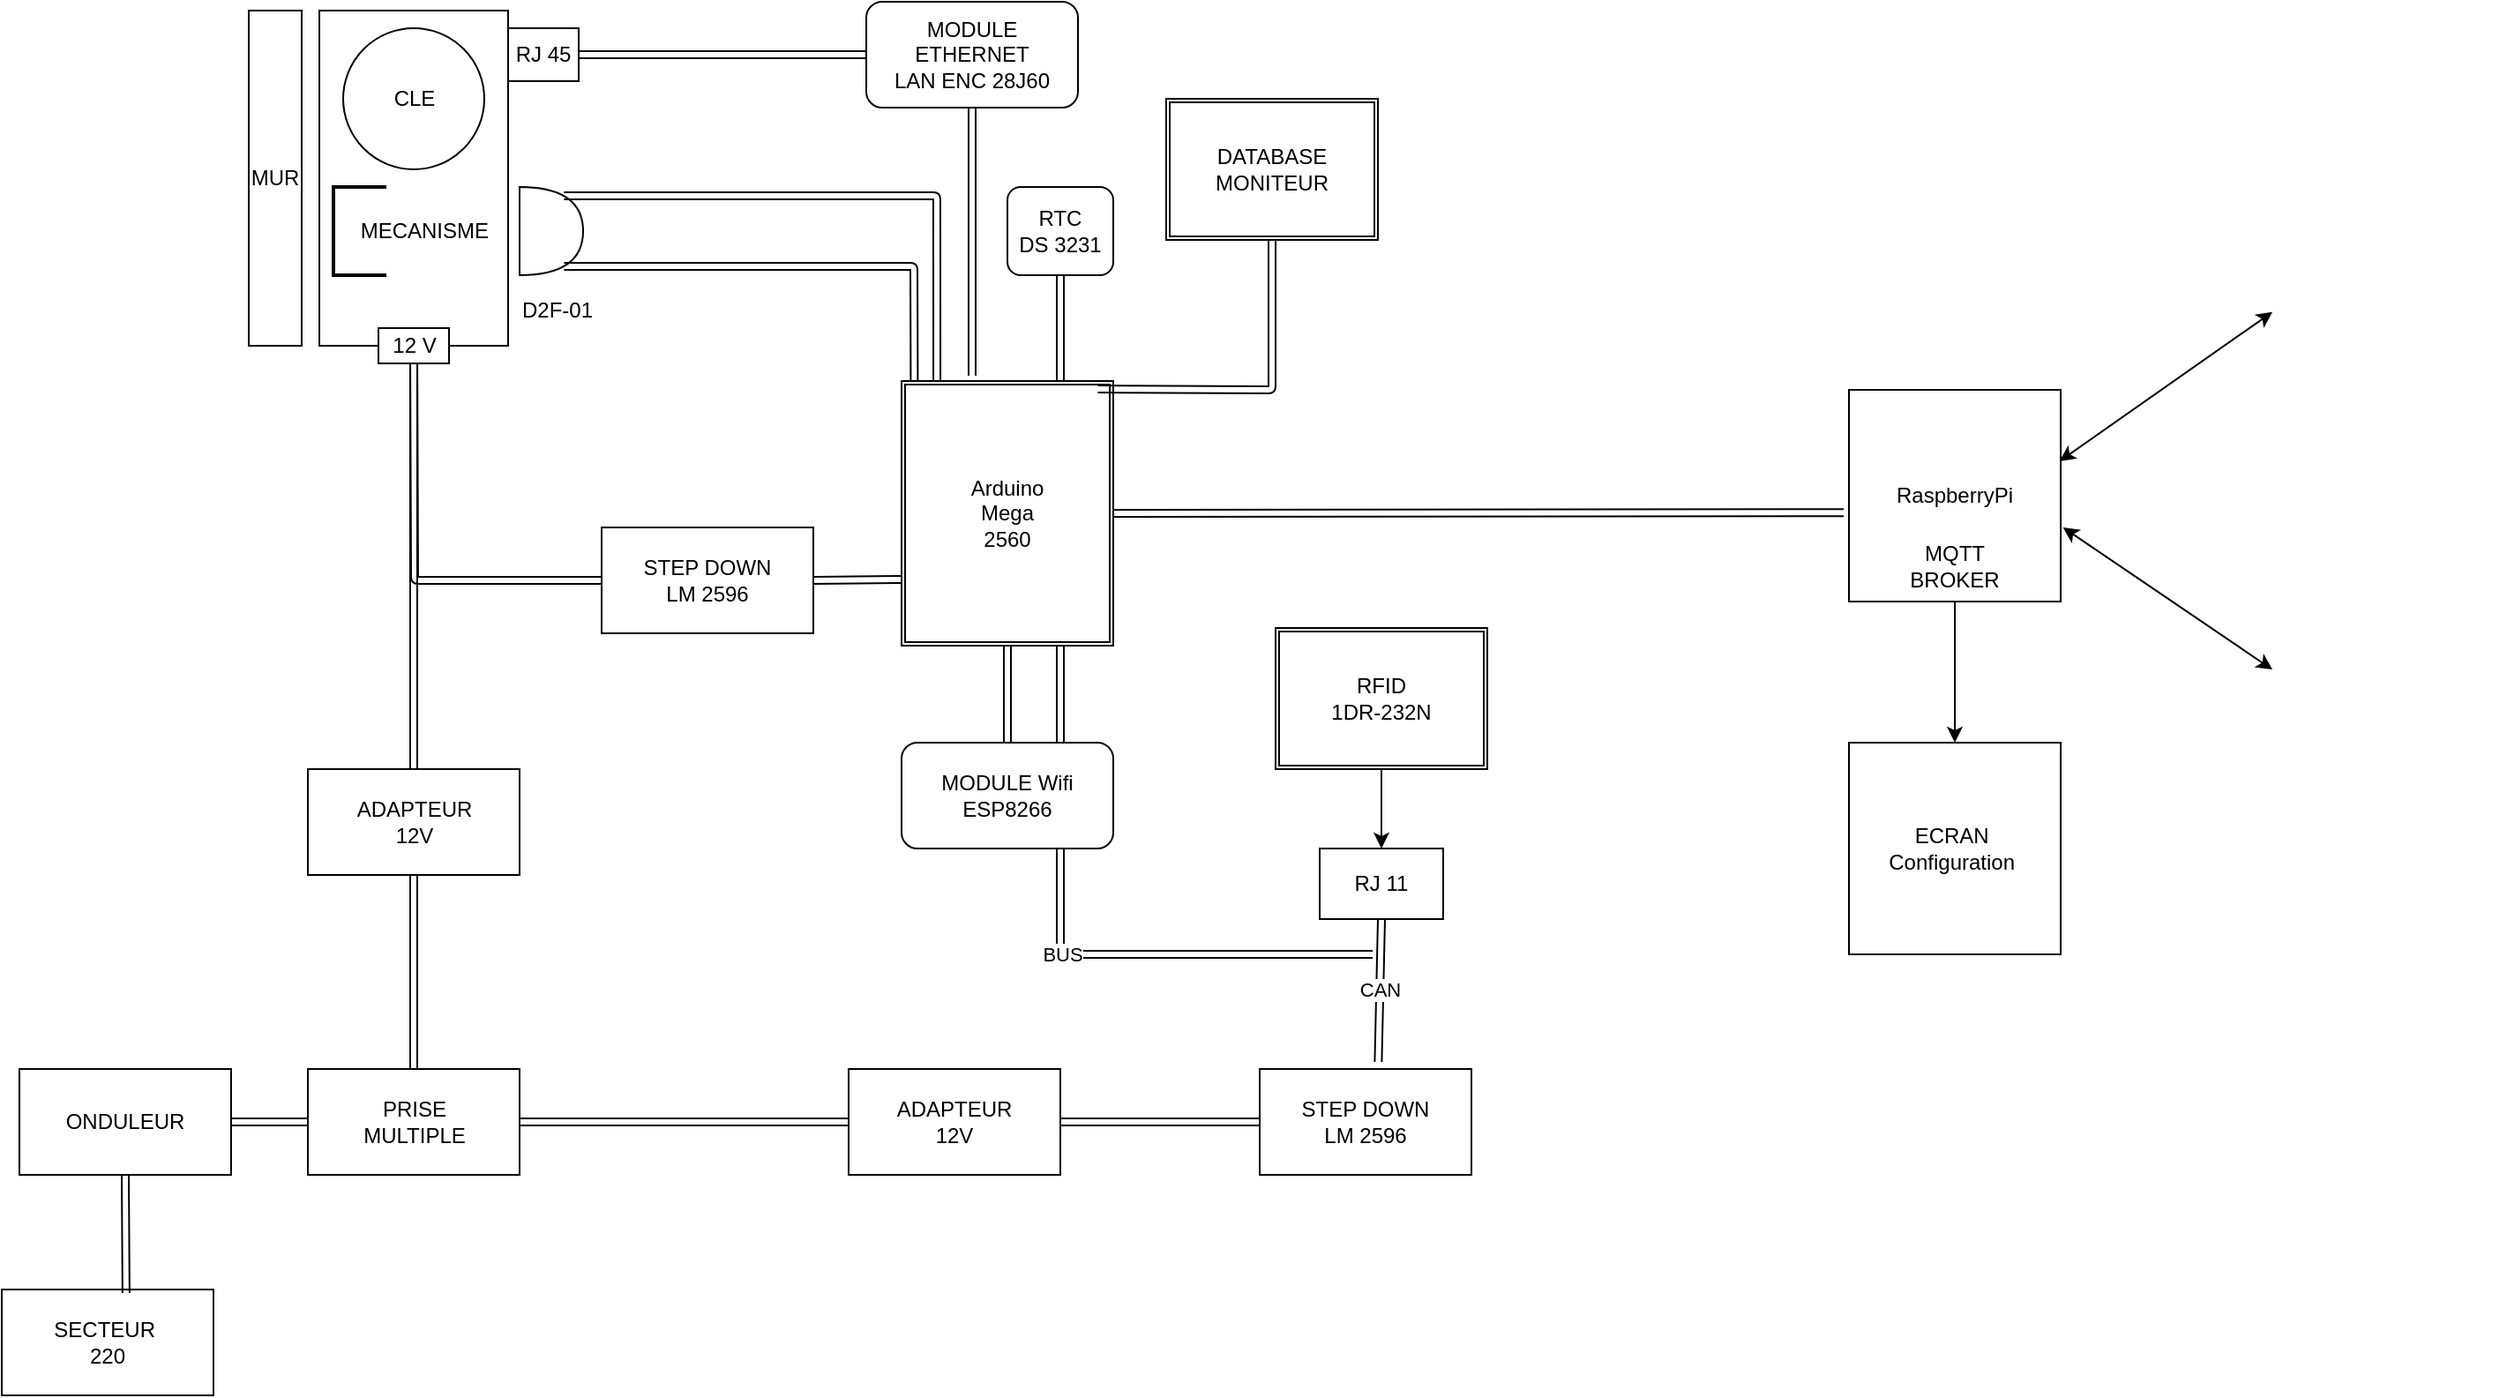 <mxfile version="14.6.6" type="github">
  <diagram name="Page-1" id="c7488fd3-1785-93aa-aadb-54a6760d102a">
    <mxGraphModel dx="1767" dy="800" grid="1" gridSize="10" guides="1" tooltips="1" connect="1" arrows="1" fold="1" page="1" pageScale="1" pageWidth="1100" pageHeight="850" background="#ffffff" math="0" shadow="0">
      <root>
        <mxCell id="0" />
        <mxCell id="1" parent="0" />
        <mxCell id="WwDCoRHWFadDtdQRUzwM-2" value="Arduino&lt;br&gt;Mega&lt;br&gt;2560" style="shape=ext;double=1;rounded=0;whiteSpace=wrap;html=1;" vertex="1" parent="1">
          <mxGeometry x="603" y="245" width="120" height="150" as="geometry" />
        </mxCell>
        <mxCell id="WwDCoRHWFadDtdQRUzwM-3" value="DATABASE MONITEUR" style="shape=ext;double=1;rounded=0;whiteSpace=wrap;html=1;" vertex="1" parent="1">
          <mxGeometry x="753" y="85" width="120" height="80" as="geometry" />
        </mxCell>
        <mxCell id="WwDCoRHWFadDtdQRUzwM-72" value="" style="edgeStyle=orthogonalEdgeStyle;rounded=0;orthogonalLoop=1;jettySize=auto;html=1;" edge="1" parent="1" source="WwDCoRHWFadDtdQRUzwM-5" target="WwDCoRHWFadDtdQRUzwM-71">
          <mxGeometry relative="1" as="geometry" />
        </mxCell>
        <mxCell id="WwDCoRHWFadDtdQRUzwM-5" value="RFID&lt;br&gt;1DR-232N" style="shape=ext;double=1;rounded=0;whiteSpace=wrap;html=1;" vertex="1" parent="1">
          <mxGeometry x="815" y="385" width="120" height="80" as="geometry" />
        </mxCell>
        <mxCell id="WwDCoRHWFadDtdQRUzwM-7" value="" style="shape=link;html=1;entryX=0.927;entryY=0.03;entryDx=0;entryDy=0;entryPerimeter=0;" edge="1" parent="1" source="WwDCoRHWFadDtdQRUzwM-3" target="WwDCoRHWFadDtdQRUzwM-2">
          <mxGeometry width="100" relative="1" as="geometry">
            <mxPoint x="553" y="275" as="sourcePoint" />
            <mxPoint x="653" y="275" as="targetPoint" />
            <Array as="points">
              <mxPoint x="813" y="250" />
            </Array>
          </mxGeometry>
        </mxCell>
        <mxCell id="WwDCoRHWFadDtdQRUzwM-8" value="STEP DOWN&lt;br&gt;LM 2596" style="rounded=0;whiteSpace=wrap;html=1;" vertex="1" parent="1">
          <mxGeometry x="806" y="635" width="120" height="60" as="geometry" />
        </mxCell>
        <mxCell id="WwDCoRHWFadDtdQRUzwM-9" value="CAN" style="shape=link;html=1;entryX=0.56;entryY=-0.067;entryDx=0;entryDy=0;startArrow=none;entryPerimeter=0;exitX=0.5;exitY=1;exitDx=0;exitDy=0;" edge="1" parent="1" source="WwDCoRHWFadDtdQRUzwM-71" target="WwDCoRHWFadDtdQRUzwM-8">
          <mxGeometry width="100" relative="1" as="geometry">
            <mxPoint x="966.15" y="365.39" as="sourcePoint" />
            <mxPoint x="933" y="355" as="targetPoint" />
          </mxGeometry>
        </mxCell>
        <mxCell id="WwDCoRHWFadDtdQRUzwM-10" value="BUS" style="shape=link;html=1;exitX=0.75;exitY=1;exitDx=0;exitDy=0;" edge="1" parent="1" source="WwDCoRHWFadDtdQRUzwM-2">
          <mxGeometry width="100" relative="1" as="geometry">
            <mxPoint x="553" y="385" as="sourcePoint" />
            <mxPoint x="870" y="570" as="targetPoint" />
            <Array as="points">
              <mxPoint x="693" y="570" />
            </Array>
          </mxGeometry>
        </mxCell>
        <mxCell id="WwDCoRHWFadDtdQRUzwM-12" value="ADAPTEUR&lt;br&gt;12V" style="whiteSpace=wrap;html=1;rounded=0;" vertex="1" parent="1">
          <mxGeometry x="573" y="635" width="120" height="60" as="geometry" />
        </mxCell>
        <mxCell id="WwDCoRHWFadDtdQRUzwM-14" value="" style="shape=link;html=1;entryX=0;entryY=0.5;entryDx=0;entryDy=0;exitX=1;exitY=0.5;exitDx=0;exitDy=0;" edge="1" parent="1" source="WwDCoRHWFadDtdQRUzwM-12" target="WwDCoRHWFadDtdQRUzwM-8">
          <mxGeometry width="100" relative="1" as="geometry">
            <mxPoint x="793" y="654.5" as="sourcePoint" />
            <mxPoint x="873" y="654.5" as="targetPoint" />
          </mxGeometry>
        </mxCell>
        <mxCell id="WwDCoRHWFadDtdQRUzwM-15" value="PRISE&lt;br&gt;MULTIPLE" style="whiteSpace=wrap;html=1;rounded=0;" vertex="1" parent="1">
          <mxGeometry x="266.5" y="635" width="120" height="60" as="geometry" />
        </mxCell>
        <mxCell id="WwDCoRHWFadDtdQRUzwM-16" value="" style="shape=link;html=1;entryX=0;entryY=0.5;entryDx=0;entryDy=0;exitX=1;exitY=0.5;exitDx=0;exitDy=0;" edge="1" parent="1" source="WwDCoRHWFadDtdQRUzwM-15" target="WwDCoRHWFadDtdQRUzwM-12">
          <mxGeometry width="100" relative="1" as="geometry">
            <mxPoint x="803" y="675" as="sourcePoint" />
            <mxPoint x="853" y="675" as="targetPoint" />
          </mxGeometry>
        </mxCell>
        <mxCell id="WwDCoRHWFadDtdQRUzwM-17" value="ONDULEUR" style="whiteSpace=wrap;html=1;rounded=0;" vertex="1" parent="1">
          <mxGeometry x="103" y="635" width="120" height="60" as="geometry" />
        </mxCell>
        <mxCell id="WwDCoRHWFadDtdQRUzwM-18" value="" style="shape=link;html=1;entryX=0;entryY=0.5;entryDx=0;entryDy=0;exitX=1;exitY=0.5;exitDx=0;exitDy=0;" edge="1" parent="1" source="WwDCoRHWFadDtdQRUzwM-17" target="WwDCoRHWFadDtdQRUzwM-15">
          <mxGeometry width="100" relative="1" as="geometry">
            <mxPoint x="623" y="675" as="sourcePoint" />
            <mxPoint x="683" y="675" as="targetPoint" />
          </mxGeometry>
        </mxCell>
        <mxCell id="WwDCoRHWFadDtdQRUzwM-20" value="MODULE Wifi&lt;br&gt;ESP8266" style="rounded=1;whiteSpace=wrap;html=1;" vertex="1" parent="1">
          <mxGeometry x="603" y="450" width="120" height="60" as="geometry" />
        </mxCell>
        <mxCell id="WwDCoRHWFadDtdQRUzwM-22" value="STEP DOWN&lt;br&gt;LM 2596" style="rounded=0;whiteSpace=wrap;html=1;" vertex="1" parent="1">
          <mxGeometry x="433" y="328" width="120" height="60" as="geometry" />
        </mxCell>
        <mxCell id="WwDCoRHWFadDtdQRUzwM-24" value="SECTEUR&amp;nbsp;&lt;br&gt;220" style="whiteSpace=wrap;html=1;rounded=0;" vertex="1" parent="1">
          <mxGeometry x="93" y="760" width="120" height="60" as="geometry" />
        </mxCell>
        <mxCell id="WwDCoRHWFadDtdQRUzwM-25" value="" style="shape=link;html=1;exitX=0.587;exitY=0.033;exitDx=0;exitDy=0;entryX=0.5;entryY=1;entryDx=0;entryDy=0;exitPerimeter=0;" edge="1" parent="1" source="WwDCoRHWFadDtdQRUzwM-24" target="WwDCoRHWFadDtdQRUzwM-17">
          <mxGeometry width="100" relative="1" as="geometry">
            <mxPoint x="463" y="675" as="sourcePoint" />
            <mxPoint x="333" y="665" as="targetPoint" />
          </mxGeometry>
        </mxCell>
        <mxCell id="WwDCoRHWFadDtdQRUzwM-26" value="ADAPTEUR&lt;br&gt;12V" style="whiteSpace=wrap;html=1;rounded=0;" vertex="1" parent="1">
          <mxGeometry x="266.5" y="465" width="120" height="60" as="geometry" />
        </mxCell>
        <mxCell id="WwDCoRHWFadDtdQRUzwM-27" value="" style="shape=link;html=1;exitX=0.5;exitY=1;exitDx=0;exitDy=0;entryX=0.5;entryY=0;entryDx=0;entryDy=0;" edge="1" parent="1" source="WwDCoRHWFadDtdQRUzwM-26" target="WwDCoRHWFadDtdQRUzwM-15">
          <mxGeometry width="100" relative="1" as="geometry">
            <mxPoint x="303" y="385" as="sourcePoint" />
            <mxPoint x="403" y="385" as="targetPoint" />
          </mxGeometry>
        </mxCell>
        <mxCell id="WwDCoRHWFadDtdQRUzwM-28" value="" style="shape=link;html=1;entryX=0;entryY=0.75;entryDx=0;entryDy=0;exitX=1;exitY=0.5;exitDx=0;exitDy=0;" edge="1" parent="1" source="WwDCoRHWFadDtdQRUzwM-22" target="WwDCoRHWFadDtdQRUzwM-2">
          <mxGeometry width="100" relative="1" as="geometry">
            <mxPoint x="473" y="335" as="sourcePoint" />
            <mxPoint x="573" y="335" as="targetPoint" />
          </mxGeometry>
        </mxCell>
        <mxCell id="WwDCoRHWFadDtdQRUzwM-34" value="MUR" style="rounded=0;whiteSpace=wrap;html=1;" vertex="1" parent="1">
          <mxGeometry x="233" y="35" width="30" height="190" as="geometry" />
        </mxCell>
        <mxCell id="WwDCoRHWFadDtdQRUzwM-36" value="" style="rounded=0;whiteSpace=wrap;html=1;" vertex="1" parent="1">
          <mxGeometry x="273" y="35" width="107" height="190" as="geometry" />
        </mxCell>
        <mxCell id="WwDCoRHWFadDtdQRUzwM-37" value="CLE" style="ellipse;whiteSpace=wrap;html=1;" vertex="1" parent="1">
          <mxGeometry x="286.5" y="45" width="80" height="80" as="geometry" />
        </mxCell>
        <mxCell id="WwDCoRHWFadDtdQRUzwM-39" value="&amp;nbsp; &amp;nbsp; MECANISME" style="strokeWidth=2;html=1;shape=mxgraph.flowchart.annotation_1;align=left;pointerEvents=1;" vertex="1" parent="1">
          <mxGeometry x="281" y="135" width="30" height="50" as="geometry" />
        </mxCell>
        <mxCell id="WwDCoRHWFadDtdQRUzwM-43" value="" style="shape=link;html=1;exitX=0.5;exitY=1;exitDx=0;exitDy=0;entryX=0;entryY=0.5;entryDx=0;entryDy=0;" edge="1" parent="1" source="WwDCoRHWFadDtdQRUzwM-36" target="WwDCoRHWFadDtdQRUzwM-22">
          <mxGeometry width="100" relative="1" as="geometry">
            <mxPoint x="393" y="405" as="sourcePoint" />
            <mxPoint x="493" y="405" as="targetPoint" />
            <Array as="points">
              <mxPoint x="327" y="358" />
            </Array>
          </mxGeometry>
        </mxCell>
        <mxCell id="WwDCoRHWFadDtdQRUzwM-44" value="" style="shape=link;html=1;entryX=0.5;entryY=0;entryDx=0;entryDy=0;exitX=0.5;exitY=1;exitDx=0;exitDy=0;" edge="1" parent="1" source="WwDCoRHWFadDtdQRUzwM-36" target="WwDCoRHWFadDtdQRUzwM-26">
          <mxGeometry width="100" relative="1" as="geometry">
            <mxPoint x="333" y="365" as="sourcePoint" />
            <mxPoint x="493" y="405" as="targetPoint" />
          </mxGeometry>
        </mxCell>
        <mxCell id="WwDCoRHWFadDtdQRUzwM-46" value="" style="shape=or;whiteSpace=wrap;html=1;" vertex="1" parent="1">
          <mxGeometry x="386.5" y="135" width="36" height="50" as="geometry" />
        </mxCell>
        <mxCell id="WwDCoRHWFadDtdQRUzwM-50" value="" style="shape=link;html=1;entryX=0.167;entryY=-0.003;entryDx=0;entryDy=0;entryPerimeter=0;exitX=0.7;exitY=0.1;exitDx=0;exitDy=0;exitPerimeter=0;" edge="1" parent="1" source="WwDCoRHWFadDtdQRUzwM-46" target="WwDCoRHWFadDtdQRUzwM-2">
          <mxGeometry width="100" relative="1" as="geometry">
            <mxPoint x="422.5" y="145" as="sourcePoint" />
            <mxPoint x="623" y="145" as="targetPoint" />
            <Array as="points">
              <mxPoint x="623" y="140" />
            </Array>
          </mxGeometry>
        </mxCell>
        <mxCell id="WwDCoRHWFadDtdQRUzwM-51" value="" style="shape=link;html=1;entryX=0.06;entryY=0.003;entryDx=0;entryDy=0;entryPerimeter=0;exitX=0.7;exitY=0.9;exitDx=0;exitDy=0;exitPerimeter=0;" edge="1" parent="1" source="WwDCoRHWFadDtdQRUzwM-46" target="WwDCoRHWFadDtdQRUzwM-2">
          <mxGeometry width="100" relative="1" as="geometry">
            <mxPoint x="432.5" y="155" as="sourcePoint" />
            <mxPoint x="633.04" y="254.55" as="targetPoint" />
            <Array as="points">
              <mxPoint x="610" y="180" />
            </Array>
          </mxGeometry>
        </mxCell>
        <mxCell id="WwDCoRHWFadDtdQRUzwM-52" value="D2F-01" style="text;html=1;strokeColor=none;fillColor=none;align=center;verticalAlign=middle;whiteSpace=wrap;rounded=0;" vertex="1" parent="1">
          <mxGeometry x="383" y="195" width="50" height="20" as="geometry" />
        </mxCell>
        <mxCell id="WwDCoRHWFadDtdQRUzwM-53" value="12 V" style="rounded=0;whiteSpace=wrap;html=1;" vertex="1" parent="1">
          <mxGeometry x="306.5" y="215" width="40" height="20" as="geometry" />
        </mxCell>
        <mxCell id="WwDCoRHWFadDtdQRUzwM-54" value="RJ 45" style="rounded=0;whiteSpace=wrap;html=1;" vertex="1" parent="1">
          <mxGeometry x="380" y="45" width="40" height="30" as="geometry" />
        </mxCell>
        <mxCell id="WwDCoRHWFadDtdQRUzwM-55" value="MODULE ETHERNET&lt;br&gt;LAN ENC 28J60" style="rounded=1;whiteSpace=wrap;html=1;" vertex="1" parent="1">
          <mxGeometry x="583" y="30" width="120" height="60" as="geometry" />
        </mxCell>
        <mxCell id="WwDCoRHWFadDtdQRUzwM-56" value="" style="shape=link;html=1;exitX=1;exitY=0.5;exitDx=0;exitDy=0;entryX=0;entryY=0.5;entryDx=0;entryDy=0;" edge="1" parent="1" source="WwDCoRHWFadDtdQRUzwM-54" target="WwDCoRHWFadDtdQRUzwM-55">
          <mxGeometry width="100" relative="1" as="geometry">
            <mxPoint x="363" y="165" as="sourcePoint" />
            <mxPoint x="463" y="165" as="targetPoint" />
          </mxGeometry>
        </mxCell>
        <mxCell id="WwDCoRHWFadDtdQRUzwM-57" value="" style="shape=link;html=1;entryX=0.5;entryY=1;entryDx=0;entryDy=0;" edge="1" parent="1" target="WwDCoRHWFadDtdQRUzwM-55">
          <mxGeometry width="100" relative="1" as="geometry">
            <mxPoint x="643" y="242" as="sourcePoint" />
            <mxPoint x="593" y="70" as="targetPoint" />
          </mxGeometry>
        </mxCell>
        <mxCell id="WwDCoRHWFadDtdQRUzwM-58" value="RTC&lt;br&gt;DS 3231" style="rounded=1;whiteSpace=wrap;html=1;" vertex="1" parent="1">
          <mxGeometry x="663" y="135" width="60" height="50" as="geometry" />
        </mxCell>
        <mxCell id="WwDCoRHWFadDtdQRUzwM-59" value="" style="shape=link;html=1;entryX=0.5;entryY=1;entryDx=0;entryDy=0;exitX=0.75;exitY=0;exitDx=0;exitDy=0;" edge="1" parent="1" source="WwDCoRHWFadDtdQRUzwM-2" target="WwDCoRHWFadDtdQRUzwM-58">
          <mxGeometry width="100" relative="1" as="geometry">
            <mxPoint x="653" y="252" as="sourcePoint" />
            <mxPoint x="653" y="100" as="targetPoint" />
          </mxGeometry>
        </mxCell>
        <mxCell id="WwDCoRHWFadDtdQRUzwM-60" value="" style="shape=link;html=1;exitX=0.5;exitY=1;exitDx=0;exitDy=0;exitPerimeter=0;" edge="1" parent="1" source="WwDCoRHWFadDtdQRUzwM-2" target="WwDCoRHWFadDtdQRUzwM-20">
          <mxGeometry width="100" relative="1" as="geometry">
            <mxPoint x="663" y="405" as="sourcePoint" />
            <mxPoint x="703" y="195" as="targetPoint" />
          </mxGeometry>
        </mxCell>
        <mxCell id="WwDCoRHWFadDtdQRUzwM-74" value="" style="edgeStyle=orthogonalEdgeStyle;rounded=0;orthogonalLoop=1;jettySize=auto;html=1;" edge="1" parent="1" source="WwDCoRHWFadDtdQRUzwM-70" target="WwDCoRHWFadDtdQRUzwM-73">
          <mxGeometry relative="1" as="geometry" />
        </mxCell>
        <mxCell id="WwDCoRHWFadDtdQRUzwM-70" value="RaspberryPi" style="whiteSpace=wrap;html=1;aspect=fixed;" vertex="1" parent="1">
          <mxGeometry x="1140" y="250" width="120" height="120" as="geometry" />
        </mxCell>
        <mxCell id="WwDCoRHWFadDtdQRUzwM-71" value="RJ 11" style="whiteSpace=wrap;html=1;rounded=0;" vertex="1" parent="1">
          <mxGeometry x="840" y="510" width="70" height="40" as="geometry" />
        </mxCell>
        <mxCell id="WwDCoRHWFadDtdQRUzwM-73" value="ECRAN&amp;nbsp;&lt;br&gt;Configuration&amp;nbsp;" style="whiteSpace=wrap;html=1;aspect=fixed;" vertex="1" parent="1">
          <mxGeometry x="1140" y="450" width="120" height="120" as="geometry" />
        </mxCell>
        <mxCell id="WwDCoRHWFadDtdQRUzwM-75" value="" style="shape=link;html=1;exitX=1;exitY=0.5;exitDx=0;exitDy=0;entryX=-0.025;entryY=0.58;entryDx=0;entryDy=0;entryPerimeter=0;" edge="1" parent="1" source="WwDCoRHWFadDtdQRUzwM-2" target="WwDCoRHWFadDtdQRUzwM-70">
          <mxGeometry width="100" relative="1" as="geometry">
            <mxPoint x="840" y="319.41" as="sourcePoint" />
            <mxPoint x="940" y="319.41" as="targetPoint" />
          </mxGeometry>
        </mxCell>
        <mxCell id="WwDCoRHWFadDtdQRUzwM-76" value="MQTT&lt;br&gt;BROKER" style="text;html=1;strokeColor=none;fillColor=none;align=center;verticalAlign=middle;whiteSpace=wrap;rounded=0;" vertex="1" parent="1">
          <mxGeometry x="1180" y="340" width="40" height="20" as="geometry" />
        </mxCell>
        <mxCell id="WwDCoRHWFadDtdQRUzwM-83" value="" style="shape=image;html=1;verticalAlign=top;verticalLabelPosition=bottom;labelBackgroundColor=#ffffff;imageAspect=0;aspect=fixed;image=https://cdn4.iconfinder.com/data/icons/device-communication-technology-gadgets-media-obje/32/Artboard_13-128.png" vertex="1" parent="1">
          <mxGeometry x="1140" y="540" width="128" height="128" as="geometry" />
        </mxCell>
        <mxCell id="WwDCoRHWFadDtdQRUzwM-85" value="" style="shape=image;html=1;verticalAlign=top;verticalLabelPosition=bottom;labelBackgroundColor=#ffffff;imageAspect=0;aspect=fixed;image=https://cdn1.iconfinder.com/data/icons/general-9/500/laptop-128.png" vertex="1" parent="1">
          <mxGeometry x="1380" y="97" width="128" height="128" as="geometry" />
        </mxCell>
        <mxCell id="WwDCoRHWFadDtdQRUzwM-86" value="" style="shape=image;html=1;verticalAlign=top;verticalLabelPosition=bottom;labelBackgroundColor=#ffffff;imageAspect=0;aspect=fixed;image=https://cdn1.iconfinder.com/data/icons/general-9/500/iPad-128.png" vertex="1" parent="1">
          <mxGeometry x="1380" y="388" width="128" height="128" as="geometry" />
        </mxCell>
        <mxCell id="WwDCoRHWFadDtdQRUzwM-87" value="" style="shape=image;html=1;verticalAlign=top;verticalLabelPosition=bottom;labelBackgroundColor=#ffffff;imageAspect=0;aspect=fixed;image=https://cdn3.iconfinder.com/data/icons/freeapplication/png/24x24/Key.png" vertex="1" parent="1">
          <mxGeometry x="314.5" y="94" width="24" height="24" as="geometry" />
        </mxCell>
        <mxCell id="WwDCoRHWFadDtdQRUzwM-88" value="" style="endArrow=classic;startArrow=classic;html=1;exitX=0.995;exitY=0.337;exitDx=0;exitDy=0;exitPerimeter=0;" edge="1" parent="1" source="WwDCoRHWFadDtdQRUzwM-70" target="WwDCoRHWFadDtdQRUzwM-85">
          <mxGeometry width="50" height="50" relative="1" as="geometry">
            <mxPoint x="900" y="410" as="sourcePoint" />
            <mxPoint x="950" y="360" as="targetPoint" />
          </mxGeometry>
        </mxCell>
        <mxCell id="WwDCoRHWFadDtdQRUzwM-89" value="" style="endArrow=classic;startArrow=classic;html=1;exitX=1.011;exitY=0.65;exitDx=0;exitDy=0;exitPerimeter=0;" edge="1" parent="1" source="WwDCoRHWFadDtdQRUzwM-70" target="WwDCoRHWFadDtdQRUzwM-86">
          <mxGeometry width="50" height="50" relative="1" as="geometry">
            <mxPoint x="1269.4" y="300.44" as="sourcePoint" />
            <mxPoint x="1390" y="215.876" as="targetPoint" />
          </mxGeometry>
        </mxCell>
      </root>
    </mxGraphModel>
  </diagram>
</mxfile>
